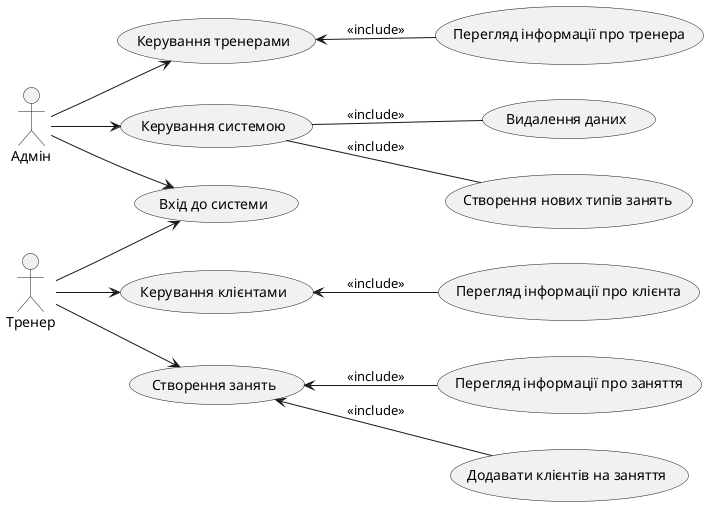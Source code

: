 @startuml
actor Admin as "Адмін"
actor Personal as "Тренер"

left to right direction

Admin --> (Керування тренерами)
(Керування тренерами) <-- (Перегляд інформації про тренера): <<include>>

Personal --> (Керування клієнтами)
(Керування клієнтами) <-- (Перегляд інформації про клієнта): <<include>>

Personal --> (Створення занять)
(Створення занять) <-- (Перегляд інформації про заняття): <<include>>
(Створення занять) <-- (Додавати клієнтів на заняття): <<include>>


Admin --> (Керування системою)
(Керування системою) -- (Видалення даних): <<include>>
(Керування системою) -- (Створення нових типів занять): <<include>>

Personal --> (Вхід до системи)
Admin --> (Вхід до системи)


@enduml

